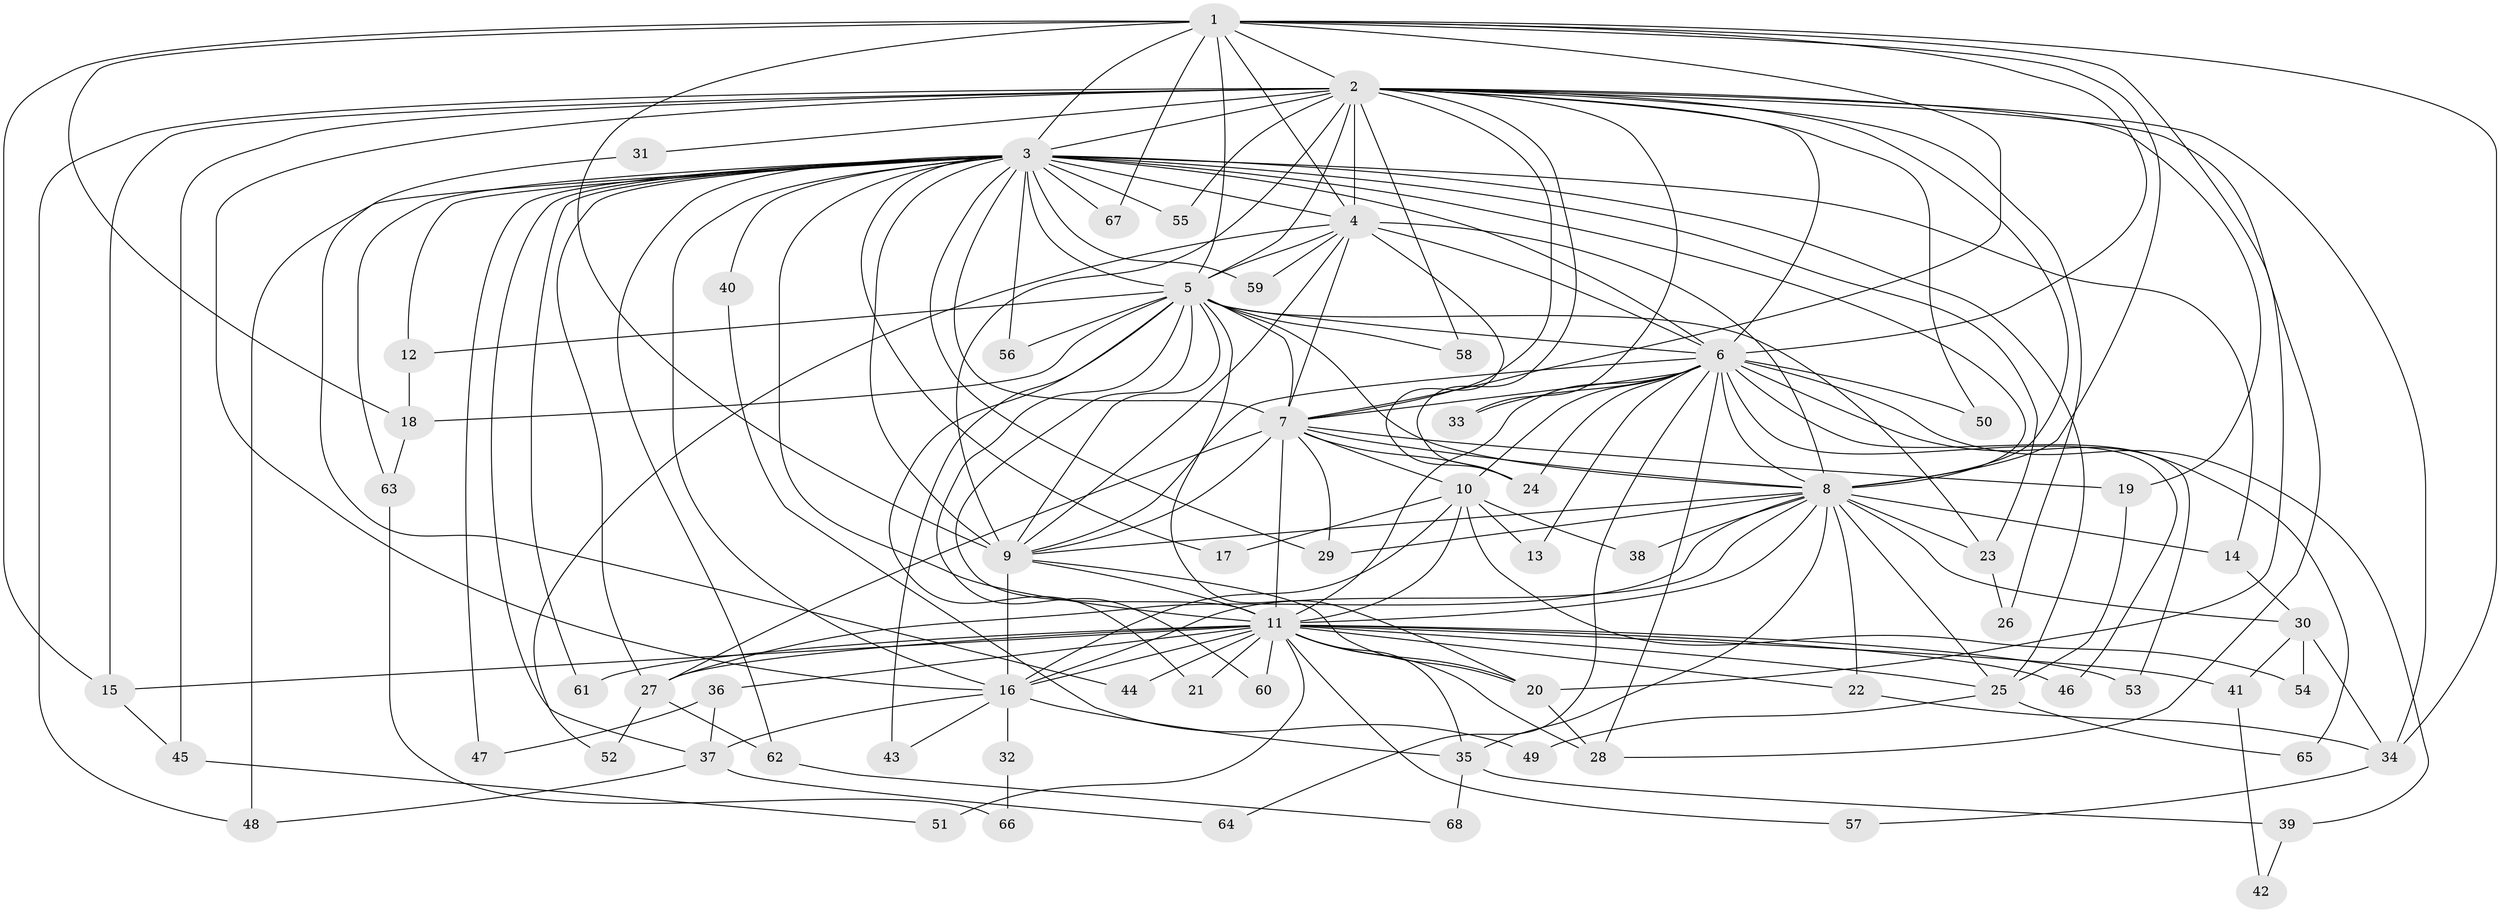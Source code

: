 // original degree distribution, {15: 0.007407407407407408, 32: 0.007407407407407408, 19: 0.007407407407407408, 13: 0.007407407407407408, 20: 0.007407407407407408, 25: 0.007407407407407408, 36: 0.007407407407407408, 23: 0.007407407407407408, 28: 0.014814814814814815, 4: 0.1259259259259259, 6: 0.014814814814814815, 3: 0.21481481481481482, 14: 0.007407407407407408, 2: 0.5259259259259259, 5: 0.02962962962962963, 8: 0.007407407407407408}
// Generated by graph-tools (version 1.1) at 2025/34/03/09/25 02:34:59]
// undirected, 68 vertices, 178 edges
graph export_dot {
graph [start="1"]
  node [color=gray90,style=filled];
  1;
  2;
  3;
  4;
  5;
  6;
  7;
  8;
  9;
  10;
  11;
  12;
  13;
  14;
  15;
  16;
  17;
  18;
  19;
  20;
  21;
  22;
  23;
  24;
  25;
  26;
  27;
  28;
  29;
  30;
  31;
  32;
  33;
  34;
  35;
  36;
  37;
  38;
  39;
  40;
  41;
  42;
  43;
  44;
  45;
  46;
  47;
  48;
  49;
  50;
  51;
  52;
  53;
  54;
  55;
  56;
  57;
  58;
  59;
  60;
  61;
  62;
  63;
  64;
  65;
  66;
  67;
  68;
  1 -- 2 [weight=1.0];
  1 -- 3 [weight=3.0];
  1 -- 4 [weight=1.0];
  1 -- 5 [weight=1.0];
  1 -- 6 [weight=1.0];
  1 -- 7 [weight=2.0];
  1 -- 8 [weight=1.0];
  1 -- 9 [weight=1.0];
  1 -- 15 [weight=1.0];
  1 -- 18 [weight=1.0];
  1 -- 20 [weight=1.0];
  1 -- 34 [weight=1.0];
  1 -- 67 [weight=1.0];
  2 -- 3 [weight=2.0];
  2 -- 4 [weight=2.0];
  2 -- 5 [weight=1.0];
  2 -- 6 [weight=2.0];
  2 -- 7 [weight=3.0];
  2 -- 8 [weight=2.0];
  2 -- 9 [weight=2.0];
  2 -- 15 [weight=2.0];
  2 -- 16 [weight=3.0];
  2 -- 19 [weight=1.0];
  2 -- 24 [weight=1.0];
  2 -- 26 [weight=1.0];
  2 -- 28 [weight=1.0];
  2 -- 31 [weight=1.0];
  2 -- 33 [weight=1.0];
  2 -- 34 [weight=1.0];
  2 -- 45 [weight=1.0];
  2 -- 48 [weight=1.0];
  2 -- 50 [weight=1.0];
  2 -- 55 [weight=1.0];
  2 -- 58 [weight=1.0];
  3 -- 4 [weight=3.0];
  3 -- 5 [weight=2.0];
  3 -- 6 [weight=3.0];
  3 -- 7 [weight=2.0];
  3 -- 8 [weight=2.0];
  3 -- 9 [weight=2.0];
  3 -- 11 [weight=1.0];
  3 -- 12 [weight=2.0];
  3 -- 14 [weight=1.0];
  3 -- 16 [weight=1.0];
  3 -- 17 [weight=2.0];
  3 -- 23 [weight=1.0];
  3 -- 25 [weight=2.0];
  3 -- 27 [weight=1.0];
  3 -- 29 [weight=1.0];
  3 -- 37 [weight=1.0];
  3 -- 40 [weight=1.0];
  3 -- 47 [weight=1.0];
  3 -- 48 [weight=1.0];
  3 -- 55 [weight=1.0];
  3 -- 56 [weight=1.0];
  3 -- 59 [weight=1.0];
  3 -- 61 [weight=1.0];
  3 -- 62 [weight=1.0];
  3 -- 63 [weight=1.0];
  3 -- 67 [weight=1.0];
  4 -- 5 [weight=1.0];
  4 -- 6 [weight=1.0];
  4 -- 7 [weight=1.0];
  4 -- 8 [weight=1.0];
  4 -- 9 [weight=2.0];
  4 -- 24 [weight=1.0];
  4 -- 52 [weight=1.0];
  4 -- 59 [weight=1.0];
  5 -- 6 [weight=1.0];
  5 -- 7 [weight=2.0];
  5 -- 8 [weight=2.0];
  5 -- 9 [weight=1.0];
  5 -- 11 [weight=1.0];
  5 -- 12 [weight=1.0];
  5 -- 18 [weight=1.0];
  5 -- 20 [weight=1.0];
  5 -- 21 [weight=1.0];
  5 -- 23 [weight=1.0];
  5 -- 43 [weight=1.0];
  5 -- 56 [weight=1.0];
  5 -- 58 [weight=1.0];
  5 -- 60 [weight=1.0];
  6 -- 7 [weight=1.0];
  6 -- 8 [weight=2.0];
  6 -- 9 [weight=1.0];
  6 -- 10 [weight=2.0];
  6 -- 11 [weight=2.0];
  6 -- 13 [weight=1.0];
  6 -- 24 [weight=1.0];
  6 -- 28 [weight=1.0];
  6 -- 33 [weight=1.0];
  6 -- 39 [weight=1.0];
  6 -- 46 [weight=1.0];
  6 -- 50 [weight=1.0];
  6 -- 53 [weight=1.0];
  6 -- 64 [weight=1.0];
  6 -- 65 [weight=1.0];
  7 -- 8 [weight=1.0];
  7 -- 9 [weight=1.0];
  7 -- 10 [weight=2.0];
  7 -- 11 [weight=15.0];
  7 -- 19 [weight=2.0];
  7 -- 24 [weight=1.0];
  7 -- 27 [weight=1.0];
  7 -- 29 [weight=1.0];
  8 -- 9 [weight=1.0];
  8 -- 11 [weight=1.0];
  8 -- 14 [weight=1.0];
  8 -- 16 [weight=1.0];
  8 -- 22 [weight=1.0];
  8 -- 23 [weight=1.0];
  8 -- 25 [weight=1.0];
  8 -- 27 [weight=1.0];
  8 -- 29 [weight=1.0];
  8 -- 30 [weight=1.0];
  8 -- 35 [weight=1.0];
  8 -- 38 [weight=1.0];
  9 -- 11 [weight=2.0];
  9 -- 16 [weight=13.0];
  9 -- 20 [weight=1.0];
  10 -- 11 [weight=1.0];
  10 -- 13 [weight=1.0];
  10 -- 16 [weight=1.0];
  10 -- 17 [weight=1.0];
  10 -- 38 [weight=1.0];
  10 -- 54 [weight=1.0];
  11 -- 15 [weight=1.0];
  11 -- 16 [weight=5.0];
  11 -- 20 [weight=1.0];
  11 -- 21 [weight=1.0];
  11 -- 22 [weight=2.0];
  11 -- 25 [weight=1.0];
  11 -- 27 [weight=1.0];
  11 -- 28 [weight=1.0];
  11 -- 35 [weight=1.0];
  11 -- 36 [weight=2.0];
  11 -- 41 [weight=1.0];
  11 -- 44 [weight=1.0];
  11 -- 46 [weight=1.0];
  11 -- 51 [weight=2.0];
  11 -- 53 [weight=1.0];
  11 -- 57 [weight=1.0];
  11 -- 60 [weight=1.0];
  11 -- 61 [weight=1.0];
  12 -- 18 [weight=1.0];
  14 -- 30 [weight=1.0];
  15 -- 45 [weight=1.0];
  16 -- 32 [weight=1.0];
  16 -- 35 [weight=1.0];
  16 -- 37 [weight=1.0];
  16 -- 43 [weight=1.0];
  18 -- 63 [weight=1.0];
  19 -- 25 [weight=1.0];
  20 -- 28 [weight=2.0];
  22 -- 34 [weight=1.0];
  23 -- 26 [weight=1.0];
  25 -- 49 [weight=1.0];
  25 -- 65 [weight=1.0];
  27 -- 52 [weight=1.0];
  27 -- 62 [weight=1.0];
  30 -- 34 [weight=1.0];
  30 -- 41 [weight=1.0];
  30 -- 54 [weight=1.0];
  31 -- 44 [weight=1.0];
  32 -- 66 [weight=1.0];
  34 -- 57 [weight=1.0];
  35 -- 39 [weight=1.0];
  35 -- 68 [weight=1.0];
  36 -- 37 [weight=1.0];
  36 -- 47 [weight=1.0];
  37 -- 48 [weight=1.0];
  37 -- 64 [weight=1.0];
  39 -- 42 [weight=1.0];
  40 -- 49 [weight=1.0];
  41 -- 42 [weight=1.0];
  45 -- 51 [weight=1.0];
  62 -- 68 [weight=1.0];
  63 -- 66 [weight=1.0];
}
